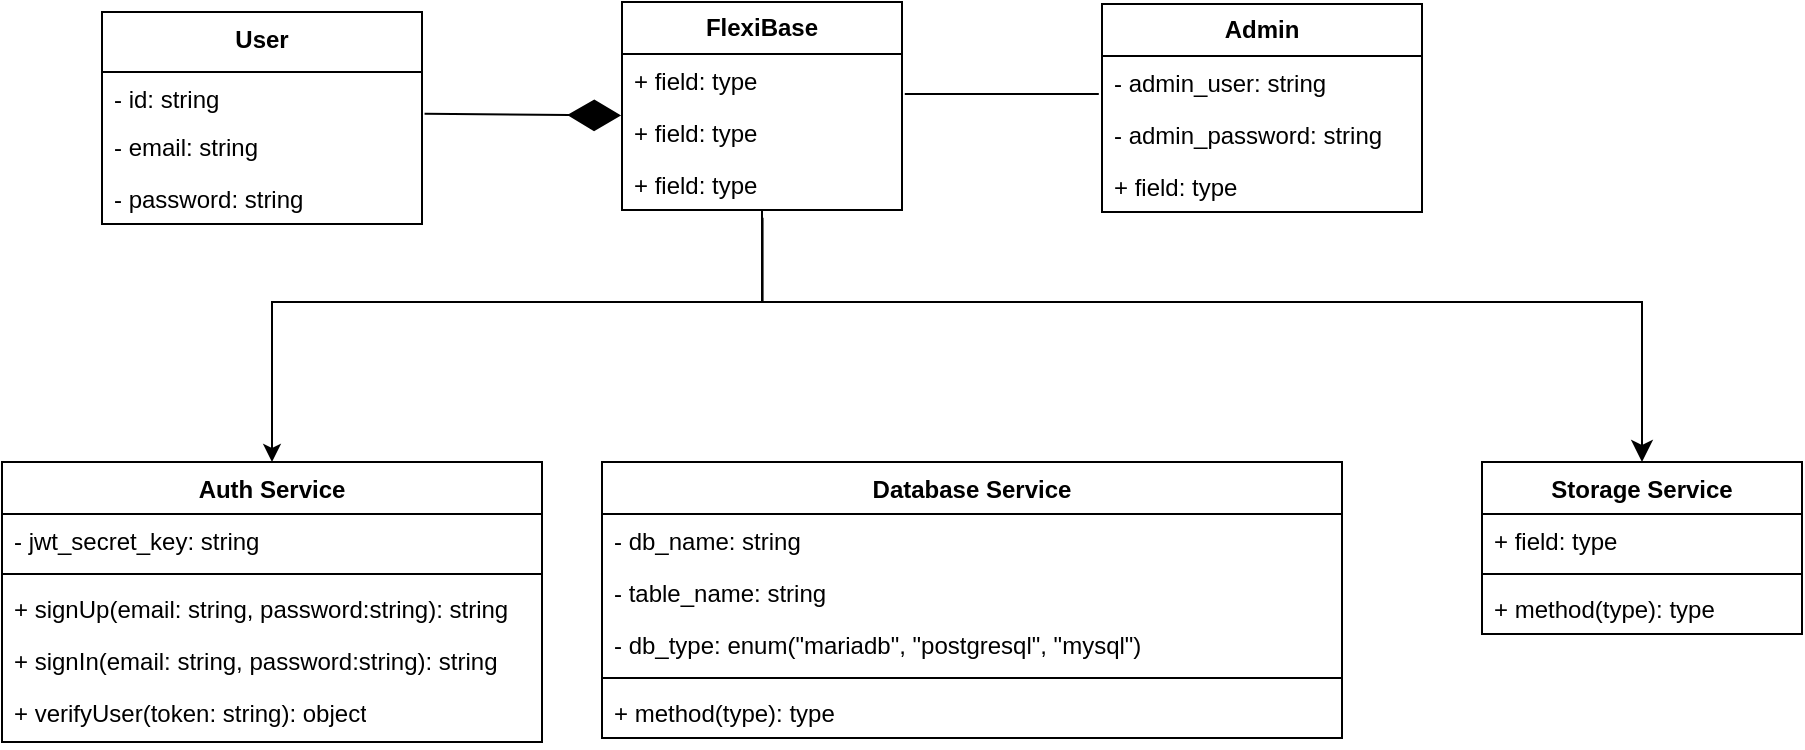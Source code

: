 <mxfile version="24.8.2">
  <diagram name="Page-1" id="yiRx-Qkvr1-sbgVts9H9">
    <mxGraphModel dx="1823" dy="970" grid="1" gridSize="10" guides="1" tooltips="1" connect="1" arrows="1" fold="1" page="1" pageScale="1" pageWidth="1169" pageHeight="827" math="0" shadow="0">
      <root>
        <mxCell id="0" />
        <mxCell id="1" parent="0" />
        <mxCell id="opUPb0PNc_qECVjf1fpA-5" value="User" style="swimlane;fontStyle=1;align=center;verticalAlign=top;childLayout=stackLayout;horizontal=1;startSize=30;horizontalStack=0;resizeParent=1;resizeParentMax=0;resizeLast=0;collapsible=1;marginBottom=0;whiteSpace=wrap;html=1;" vertex="1" parent="1">
          <mxGeometry x="100" y="95" width="160" height="106" as="geometry" />
        </mxCell>
        <mxCell id="opUPb0PNc_qECVjf1fpA-6" value="- id: string" style="text;strokeColor=none;fillColor=none;align=left;verticalAlign=top;spacingLeft=4;spacingRight=4;overflow=hidden;rotatable=0;points=[[0,0.5],[1,0.5]];portConstraint=eastwest;whiteSpace=wrap;html=1;" vertex="1" parent="opUPb0PNc_qECVjf1fpA-5">
          <mxGeometry y="30" width="160" height="24" as="geometry" />
        </mxCell>
        <mxCell id="opUPb0PNc_qECVjf1fpA-40" value="- email: string" style="text;strokeColor=none;fillColor=none;align=left;verticalAlign=top;spacingLeft=4;spacingRight=4;overflow=hidden;rotatable=0;points=[[0,0.5],[1,0.5]];portConstraint=eastwest;whiteSpace=wrap;html=1;" vertex="1" parent="opUPb0PNc_qECVjf1fpA-5">
          <mxGeometry y="54" width="160" height="26" as="geometry" />
        </mxCell>
        <mxCell id="opUPb0PNc_qECVjf1fpA-42" value="- password: string" style="text;strokeColor=none;fillColor=none;align=left;verticalAlign=top;spacingLeft=4;spacingRight=4;overflow=hidden;rotatable=0;points=[[0,0.5],[1,0.5]];portConstraint=eastwest;whiteSpace=wrap;html=1;" vertex="1" parent="opUPb0PNc_qECVjf1fpA-5">
          <mxGeometry y="80" width="160" height="26" as="geometry" />
        </mxCell>
        <mxCell id="opUPb0PNc_qECVjf1fpA-29" style="edgeStyle=orthogonalEdgeStyle;rounded=0;orthogonalLoop=1;jettySize=auto;html=1;entryX=0.5;entryY=0;entryDx=0;entryDy=0;" edge="1" parent="1" source="opUPb0PNc_qECVjf1fpA-13" target="opUPb0PNc_qECVjf1fpA-17">
          <mxGeometry relative="1" as="geometry">
            <mxPoint x="239" y="310" as="targetPoint" />
            <Array as="points">
              <mxPoint x="430" y="240" />
              <mxPoint x="185" y="240" />
            </Array>
          </mxGeometry>
        </mxCell>
        <mxCell id="opUPb0PNc_qECVjf1fpA-13" value="&lt;b&gt;FlexiBase&lt;/b&gt;" style="swimlane;fontStyle=0;childLayout=stackLayout;horizontal=1;startSize=26;fillColor=none;horizontalStack=0;resizeParent=1;resizeParentMax=0;resizeLast=0;collapsible=1;marginBottom=0;whiteSpace=wrap;html=1;" vertex="1" parent="1">
          <mxGeometry x="360" y="90" width="140" height="104" as="geometry" />
        </mxCell>
        <mxCell id="opUPb0PNc_qECVjf1fpA-14" value="+ field: type" style="text;strokeColor=none;fillColor=none;align=left;verticalAlign=top;spacingLeft=4;spacingRight=4;overflow=hidden;rotatable=0;points=[[0,0.5],[1,0.5]];portConstraint=eastwest;whiteSpace=wrap;html=1;" vertex="1" parent="opUPb0PNc_qECVjf1fpA-13">
          <mxGeometry y="26" width="140" height="26" as="geometry" />
        </mxCell>
        <mxCell id="opUPb0PNc_qECVjf1fpA-15" value="+ field: type" style="text;strokeColor=none;fillColor=none;align=left;verticalAlign=top;spacingLeft=4;spacingRight=4;overflow=hidden;rotatable=0;points=[[0,0.5],[1,0.5]];portConstraint=eastwest;whiteSpace=wrap;html=1;" vertex="1" parent="opUPb0PNc_qECVjf1fpA-13">
          <mxGeometry y="52" width="140" height="26" as="geometry" />
        </mxCell>
        <mxCell id="opUPb0PNc_qECVjf1fpA-16" value="+ field: type" style="text;strokeColor=none;fillColor=none;align=left;verticalAlign=top;spacingLeft=4;spacingRight=4;overflow=hidden;rotatable=0;points=[[0,0.5],[1,0.5]];portConstraint=eastwest;whiteSpace=wrap;html=1;" vertex="1" parent="opUPb0PNc_qECVjf1fpA-13">
          <mxGeometry y="78" width="140" height="26" as="geometry" />
        </mxCell>
        <mxCell id="opUPb0PNc_qECVjf1fpA-17" value="Auth Service" style="swimlane;fontStyle=1;align=center;verticalAlign=top;childLayout=stackLayout;horizontal=1;startSize=26;horizontalStack=0;resizeParent=1;resizeParentMax=0;resizeLast=0;collapsible=1;marginBottom=0;whiteSpace=wrap;html=1;" vertex="1" parent="1">
          <mxGeometry x="50" y="320" width="270" height="140" as="geometry" />
        </mxCell>
        <mxCell id="opUPb0PNc_qECVjf1fpA-18" value="- jwt_secret_key: string" style="text;strokeColor=none;fillColor=none;align=left;verticalAlign=top;spacingLeft=4;spacingRight=4;overflow=hidden;rotatable=0;points=[[0,0.5],[1,0.5]];portConstraint=eastwest;whiteSpace=wrap;html=1;" vertex="1" parent="opUPb0PNc_qECVjf1fpA-17">
          <mxGeometry y="26" width="270" height="26" as="geometry" />
        </mxCell>
        <mxCell id="opUPb0PNc_qECVjf1fpA-19" value="" style="line;strokeWidth=1;fillColor=none;align=left;verticalAlign=middle;spacingTop=-1;spacingLeft=3;spacingRight=3;rotatable=0;labelPosition=right;points=[];portConstraint=eastwest;strokeColor=inherit;" vertex="1" parent="opUPb0PNc_qECVjf1fpA-17">
          <mxGeometry y="52" width="270" height="8" as="geometry" />
        </mxCell>
        <mxCell id="opUPb0PNc_qECVjf1fpA-43" value="+ signUp(email: string, password:string): string" style="text;strokeColor=none;fillColor=none;align=left;verticalAlign=top;spacingLeft=4;spacingRight=4;overflow=hidden;rotatable=0;points=[[0,0.5],[1,0.5]];portConstraint=eastwest;whiteSpace=wrap;html=1;" vertex="1" parent="opUPb0PNc_qECVjf1fpA-17">
          <mxGeometry y="60" width="270" height="26" as="geometry" />
        </mxCell>
        <mxCell id="opUPb0PNc_qECVjf1fpA-44" value="+ signIn(email: string, password:string): string" style="text;strokeColor=none;fillColor=none;align=left;verticalAlign=top;spacingLeft=4;spacingRight=4;overflow=hidden;rotatable=0;points=[[0,0.5],[1,0.5]];portConstraint=eastwest;whiteSpace=wrap;html=1;" vertex="1" parent="opUPb0PNc_qECVjf1fpA-17">
          <mxGeometry y="86" width="270" height="26" as="geometry" />
        </mxCell>
        <mxCell id="opUPb0PNc_qECVjf1fpA-20" value="+ verifyUser(token: string): object" style="text;strokeColor=none;fillColor=none;align=left;verticalAlign=top;spacingLeft=4;spacingRight=4;overflow=hidden;rotatable=0;points=[[0,0.5],[1,0.5]];portConstraint=eastwest;whiteSpace=wrap;html=1;" vertex="1" parent="opUPb0PNc_qECVjf1fpA-17">
          <mxGeometry y="112" width="270" height="28" as="geometry" />
        </mxCell>
        <mxCell id="opUPb0PNc_qECVjf1fpA-21" value="Database Service" style="swimlane;fontStyle=1;align=center;verticalAlign=top;childLayout=stackLayout;horizontal=1;startSize=26;horizontalStack=0;resizeParent=1;resizeParentMax=0;resizeLast=0;collapsible=1;marginBottom=0;whiteSpace=wrap;html=1;" vertex="1" parent="1">
          <mxGeometry x="350" y="320" width="370" height="138" as="geometry" />
        </mxCell>
        <mxCell id="opUPb0PNc_qECVjf1fpA-22" value="- db_name: string" style="text;strokeColor=none;fillColor=none;align=left;verticalAlign=top;spacingLeft=4;spacingRight=4;overflow=hidden;rotatable=0;points=[[0,0.5],[1,0.5]];portConstraint=eastwest;whiteSpace=wrap;html=1;" vertex="1" parent="opUPb0PNc_qECVjf1fpA-21">
          <mxGeometry y="26" width="370" height="26" as="geometry" />
        </mxCell>
        <mxCell id="opUPb0PNc_qECVjf1fpA-45" value="- table_name: string" style="text;strokeColor=none;fillColor=none;align=left;verticalAlign=top;spacingLeft=4;spacingRight=4;overflow=hidden;rotatable=0;points=[[0,0.5],[1,0.5]];portConstraint=eastwest;whiteSpace=wrap;html=1;" vertex="1" parent="opUPb0PNc_qECVjf1fpA-21">
          <mxGeometry y="52" width="370" height="26" as="geometry" />
        </mxCell>
        <mxCell id="opUPb0PNc_qECVjf1fpA-46" value="- db_type: enum(&quot;mariadb&quot;, &quot;postgresql&quot;, &quot;mysql&quot;)" style="text;strokeColor=none;fillColor=none;align=left;verticalAlign=top;spacingLeft=4;spacingRight=4;overflow=hidden;rotatable=0;points=[[0,0.5],[1,0.5]];portConstraint=eastwest;whiteSpace=wrap;html=1;" vertex="1" parent="opUPb0PNc_qECVjf1fpA-21">
          <mxGeometry y="78" width="370" height="26" as="geometry" />
        </mxCell>
        <mxCell id="opUPb0PNc_qECVjf1fpA-23" value="" style="line;strokeWidth=1;fillColor=none;align=left;verticalAlign=middle;spacingTop=-1;spacingLeft=3;spacingRight=3;rotatable=0;labelPosition=right;points=[];portConstraint=eastwest;strokeColor=inherit;" vertex="1" parent="opUPb0PNc_qECVjf1fpA-21">
          <mxGeometry y="104" width="370" height="8" as="geometry" />
        </mxCell>
        <mxCell id="opUPb0PNc_qECVjf1fpA-24" value="+ method(type): type" style="text;strokeColor=none;fillColor=none;align=left;verticalAlign=top;spacingLeft=4;spacingRight=4;overflow=hidden;rotatable=0;points=[[0,0.5],[1,0.5]];portConstraint=eastwest;whiteSpace=wrap;html=1;" vertex="1" parent="opUPb0PNc_qECVjf1fpA-21">
          <mxGeometry y="112" width="370" height="26" as="geometry" />
        </mxCell>
        <mxCell id="opUPb0PNc_qECVjf1fpA-25" value="Storage Service" style="swimlane;fontStyle=1;align=center;verticalAlign=top;childLayout=stackLayout;horizontal=1;startSize=26;horizontalStack=0;resizeParent=1;resizeParentMax=0;resizeLast=0;collapsible=1;marginBottom=0;whiteSpace=wrap;html=1;" vertex="1" parent="1">
          <mxGeometry x="790" y="320" width="160" height="86" as="geometry" />
        </mxCell>
        <mxCell id="opUPb0PNc_qECVjf1fpA-26" value="+ field: type" style="text;strokeColor=none;fillColor=none;align=left;verticalAlign=top;spacingLeft=4;spacingRight=4;overflow=hidden;rotatable=0;points=[[0,0.5],[1,0.5]];portConstraint=eastwest;whiteSpace=wrap;html=1;" vertex="1" parent="opUPb0PNc_qECVjf1fpA-25">
          <mxGeometry y="26" width="160" height="26" as="geometry" />
        </mxCell>
        <mxCell id="opUPb0PNc_qECVjf1fpA-27" value="" style="line;strokeWidth=1;fillColor=none;align=left;verticalAlign=middle;spacingTop=-1;spacingLeft=3;spacingRight=3;rotatable=0;labelPosition=right;points=[];portConstraint=eastwest;strokeColor=inherit;" vertex="1" parent="opUPb0PNc_qECVjf1fpA-25">
          <mxGeometry y="52" width="160" height="8" as="geometry" />
        </mxCell>
        <mxCell id="opUPb0PNc_qECVjf1fpA-28" value="+ method(type): type" style="text;strokeColor=none;fillColor=none;align=left;verticalAlign=top;spacingLeft=4;spacingRight=4;overflow=hidden;rotatable=0;points=[[0,0.5],[1,0.5]];portConstraint=eastwest;whiteSpace=wrap;html=1;" vertex="1" parent="opUPb0PNc_qECVjf1fpA-25">
          <mxGeometry y="60" width="160" height="26" as="geometry" />
        </mxCell>
        <mxCell id="opUPb0PNc_qECVjf1fpA-32" value="" style="edgeStyle=segmentEdgeStyle;endArrow=classic;html=1;curved=0;rounded=0;endSize=8;startSize=8;entryX=0.5;entryY=0;entryDx=0;entryDy=0;exitX=0.502;exitY=1.149;exitDx=0;exitDy=0;exitPerimeter=0;" edge="1" parent="1" source="opUPb0PNc_qECVjf1fpA-16" target="opUPb0PNc_qECVjf1fpA-25">
          <mxGeometry width="50" height="50" relative="1" as="geometry">
            <mxPoint x="570" y="270" as="sourcePoint" />
            <mxPoint x="620" y="220" as="targetPoint" />
            <Array as="points">
              <mxPoint x="430" y="240" />
              <mxPoint x="870" y="240" />
            </Array>
          </mxGeometry>
        </mxCell>
        <mxCell id="opUPb0PNc_qECVjf1fpA-33" value="&lt;b&gt;Admin&lt;/b&gt;" style="swimlane;fontStyle=0;childLayout=stackLayout;horizontal=1;startSize=26;fillColor=none;horizontalStack=0;resizeParent=1;resizeParentMax=0;resizeLast=0;collapsible=1;marginBottom=0;whiteSpace=wrap;html=1;" vertex="1" parent="1">
          <mxGeometry x="600" y="91" width="160" height="104" as="geometry" />
        </mxCell>
        <mxCell id="opUPb0PNc_qECVjf1fpA-34" value="- admin_user: string" style="text;strokeColor=none;fillColor=none;align=left;verticalAlign=top;spacingLeft=4;spacingRight=4;overflow=hidden;rotatable=0;points=[[0,0.5],[1,0.5]];portConstraint=eastwest;whiteSpace=wrap;html=1;" vertex="1" parent="opUPb0PNc_qECVjf1fpA-33">
          <mxGeometry y="26" width="160" height="26" as="geometry" />
        </mxCell>
        <mxCell id="opUPb0PNc_qECVjf1fpA-35" value="- admin_password: string" style="text;strokeColor=none;fillColor=none;align=left;verticalAlign=top;spacingLeft=4;spacingRight=4;overflow=hidden;rotatable=0;points=[[0,0.5],[1,0.5]];portConstraint=eastwest;whiteSpace=wrap;html=1;" vertex="1" parent="opUPb0PNc_qECVjf1fpA-33">
          <mxGeometry y="52" width="160" height="26" as="geometry" />
        </mxCell>
        <mxCell id="opUPb0PNc_qECVjf1fpA-36" value="+ field: type" style="text;strokeColor=none;fillColor=none;align=left;verticalAlign=top;spacingLeft=4;spacingRight=4;overflow=hidden;rotatable=0;points=[[0,0.5],[1,0.5]];portConstraint=eastwest;whiteSpace=wrap;html=1;" vertex="1" parent="opUPb0PNc_qECVjf1fpA-33">
          <mxGeometry y="78" width="160" height="26" as="geometry" />
        </mxCell>
        <mxCell id="opUPb0PNc_qECVjf1fpA-37" value="" style="endArrow=diamondThin;endFill=1;endSize=24;html=1;rounded=0;entryX=-0.003;entryY=0.183;entryDx=0;entryDy=0;entryPerimeter=0;exitX=1.008;exitY=0.872;exitDx=0;exitDy=0;exitPerimeter=0;" edge="1" parent="1" source="opUPb0PNc_qECVjf1fpA-6" target="opUPb0PNc_qECVjf1fpA-15">
          <mxGeometry width="160" relative="1" as="geometry">
            <mxPoint x="200" y="60" as="sourcePoint" />
            <mxPoint x="360" y="60" as="targetPoint" />
          </mxGeometry>
        </mxCell>
        <mxCell id="opUPb0PNc_qECVjf1fpA-39" value="" style="endArrow=none;html=1;rounded=0;exitX=1.01;exitY=0.769;exitDx=0;exitDy=0;exitPerimeter=0;entryX=-0.01;entryY=0.731;entryDx=0;entryDy=0;entryPerimeter=0;" edge="1" parent="1" source="opUPb0PNc_qECVjf1fpA-14" target="opUPb0PNc_qECVjf1fpA-34">
          <mxGeometry relative="1" as="geometry">
            <mxPoint x="530" y="60" as="sourcePoint" />
            <mxPoint x="690" y="60" as="targetPoint" />
          </mxGeometry>
        </mxCell>
      </root>
    </mxGraphModel>
  </diagram>
</mxfile>
